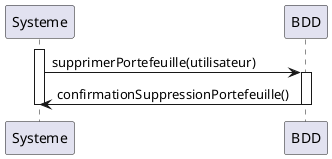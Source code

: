 @startuml
activate Systeme 
Systeme->BDD : supprimerPortefeuille(utilisateur) 
activate BDD 
BDD -> Systeme: confirmationSuppressionPortefeuille() 
deactivate BDD 
deactivate Systeme
@enduml
